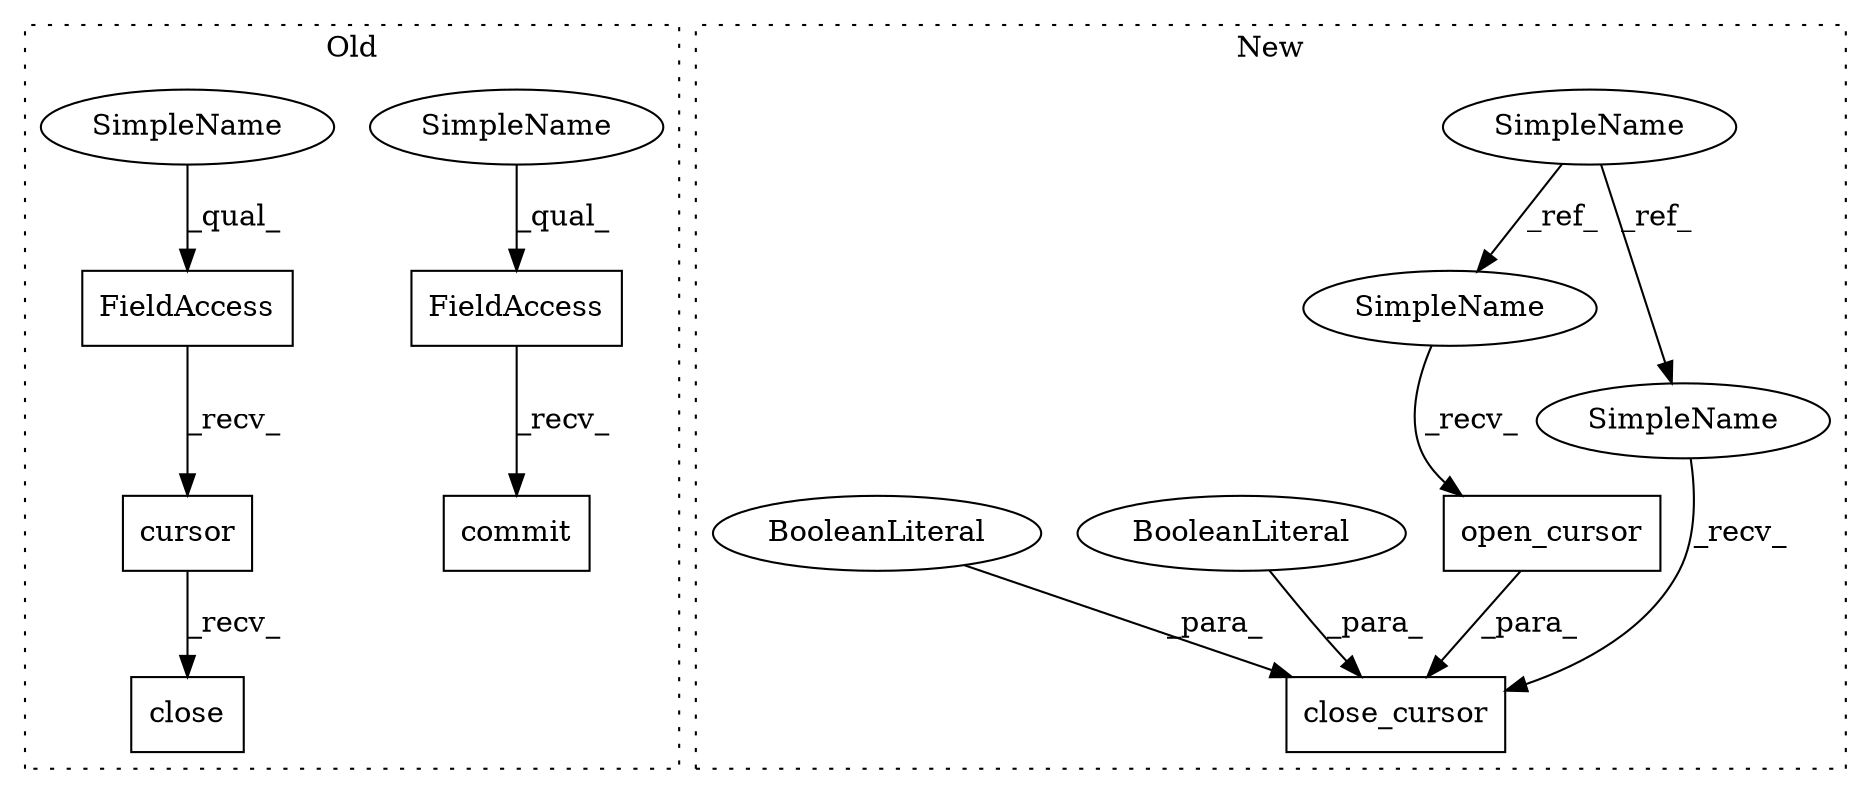 digraph G {
subgraph cluster0 {
1 [label="commit" a="32" s="4972" l="8" shape="box"];
3 [label="FieldAccess" a="22" s="4962" l="9" shape="box"];
6 [label="FieldAccess" a="22" s="4847" l="9" shape="box"];
7 [label="cursor" a="32" s="4857" l="8" shape="box"];
10 [label="close" a="32" s="4990" l="7" shape="box"];
13 [label="SimpleName" a="42" s="4962" l="4" shape="ellipse"];
14 [label="SimpleName" a="42" s="4847" l="4" shape="ellipse"];
label = "Old";
style="dotted";
}
subgraph cluster1 {
2 [label="close_cursor" a="32" s="5624,5650" l="13,1" shape="box"];
4 [label="SimpleName" a="42" s="5461" l="4" shape="ellipse"];
5 [label="open_cursor" a="32" s="5509" l="13" shape="box"];
8 [label="BooleanLiteral" a="9" s="5646" l="4" shape="ellipse"];
9 [label="BooleanLiteral" a="9" s="5641" l="4" shape="ellipse"];
11 [label="SimpleName" a="42" s="5504" l="4" shape="ellipse"];
12 [label="SimpleName" a="42" s="5619" l="4" shape="ellipse"];
label = "New";
style="dotted";
}
3 -> 1 [label="_recv_"];
4 -> 11 [label="_ref_"];
4 -> 12 [label="_ref_"];
5 -> 2 [label="_para_"];
6 -> 7 [label="_recv_"];
7 -> 10 [label="_recv_"];
8 -> 2 [label="_para_"];
9 -> 2 [label="_para_"];
11 -> 5 [label="_recv_"];
12 -> 2 [label="_recv_"];
13 -> 3 [label="_qual_"];
14 -> 6 [label="_qual_"];
}